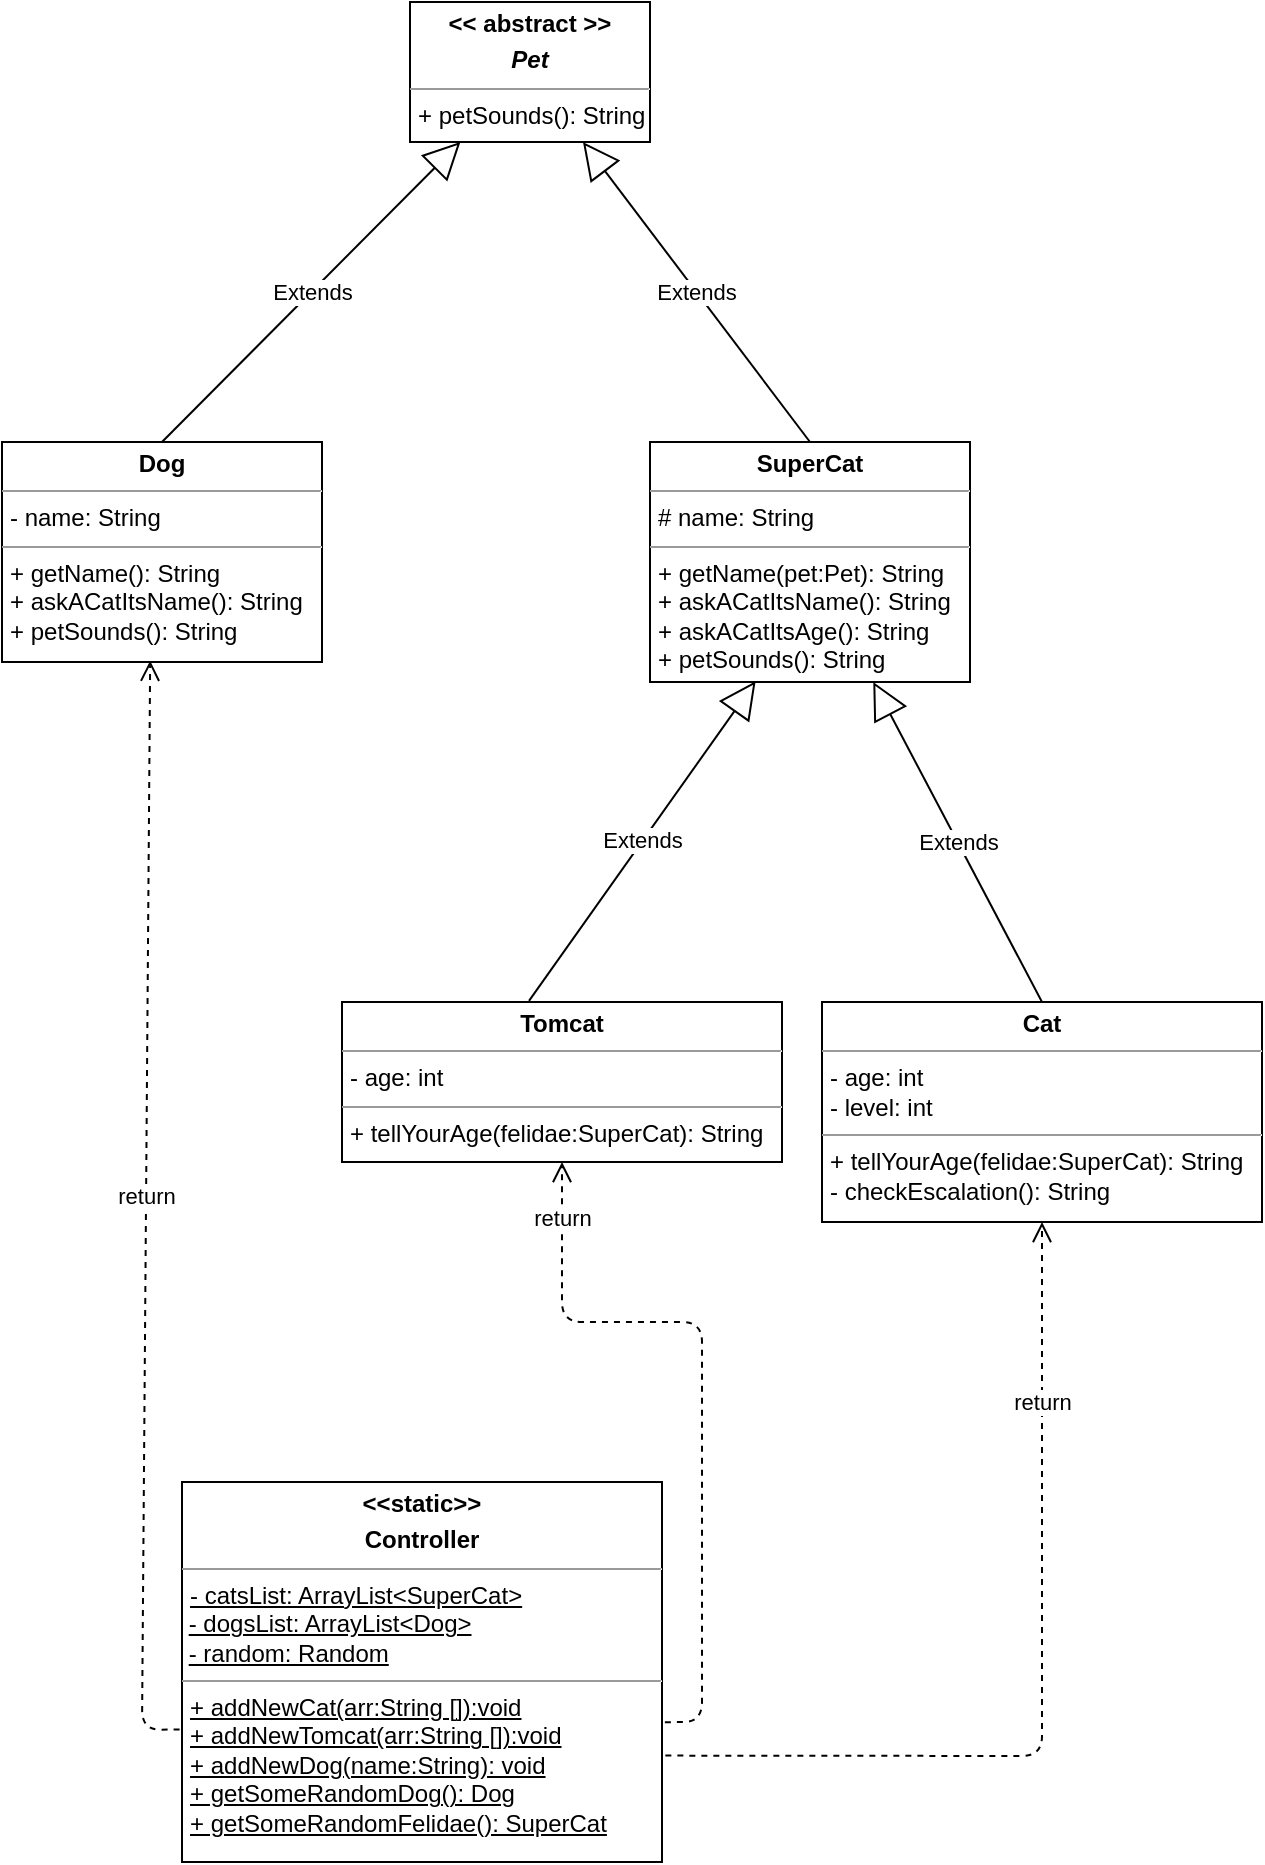 <mxfile pages="3">
    <diagram name="AskACatItsAge" id="DpLw6PZjZQ7TQEPxX2lx">
        <mxGraphModel dx="847" dy="427" grid="1" gridSize="10" guides="1" tooltips="1" connect="1" arrows="1" fold="1" page="1" pageScale="1" pageWidth="827" pageHeight="1169" math="0" shadow="0">
            <root>
                <mxCell id="TSDw7aBspsEVQ6Ing-Lo-0"/>
                <mxCell id="TSDw7aBspsEVQ6Ing-Lo-1" parent="TSDw7aBspsEVQ6Ing-Lo-0"/>
                <mxCell id="TSDw7aBspsEVQ6Ing-Lo-2" value="&lt;p style=&quot;margin: 0px ; margin-top: 4px ; text-align: center&quot;&gt;&lt;b&gt;SuperCat&lt;/b&gt;&lt;/p&gt;&lt;hr size=&quot;1&quot;&gt;&lt;p style=&quot;margin: 0px ; margin-left: 4px&quot;&gt;# name: String&lt;/p&gt;&lt;hr size=&quot;1&quot;&gt;&lt;p style=&quot;margin: 0px ; margin-left: 4px&quot;&gt;&lt;span&gt;+ getName(pet:Pet): String&lt;/span&gt;&lt;br&gt;&lt;/p&gt;&lt;p style=&quot;margin: 0px ; margin-left: 4px&quot;&gt;+ askACatItsName(): String&lt;br&gt;&lt;/p&gt;&lt;p style=&quot;margin: 0px ; margin-left: 4px&quot;&gt;+ askACatItsAge(): String&lt;br&gt;&lt;/p&gt;&lt;p style=&quot;margin: 0px ; margin-left: 4px&quot;&gt;+ petSounds(): String&lt;br&gt;&lt;/p&gt;" style="verticalAlign=top;align=left;overflow=fill;fontSize=12;fontFamily=Helvetica;html=1;" parent="TSDw7aBspsEVQ6Ing-Lo-1" vertex="1">
                    <mxGeometry x="474" y="280" width="160" height="120" as="geometry"/>
                </mxCell>
                <mxCell id="TSDw7aBspsEVQ6Ing-Lo-3" value="&lt;p style=&quot;margin: 0px ; margin-top: 4px ; text-align: center&quot;&gt;&lt;b&gt;&amp;lt;&amp;lt;static&amp;gt;&amp;gt;&lt;/b&gt;&lt;b&gt;&lt;br&gt;&lt;/b&gt;&lt;/p&gt;&lt;p style=&quot;margin: 0px ; margin-top: 4px ; text-align: center&quot;&gt;&lt;b&gt;Controller&lt;/b&gt;&lt;/p&gt;&lt;hr size=&quot;1&quot;&gt;&lt;p style=&quot;margin: 0px ; margin-left: 4px&quot;&gt;&lt;u&gt;- catsList: ArrayList&amp;lt;SuperCat&amp;gt;&lt;/u&gt;&lt;/p&gt;&amp;nbsp;&lt;u&gt;- dogsList: ArrayList&amp;lt;Dog&amp;gt;&lt;/u&gt;&lt;br&gt;&amp;nbsp;&lt;u&gt;- random: Random&lt;/u&gt;&lt;br&gt;&lt;hr size=&quot;1&quot;&gt;&lt;p style=&quot;margin: 0px ; margin-left: 4px&quot;&gt;&lt;u&gt;+ addNewCat(arr:String []):void&lt;/u&gt;&lt;br&gt;&lt;/p&gt;&lt;p style=&quot;margin: 0px ; margin-left: 4px&quot;&gt;&lt;u&gt;+ addNewTomcat(arr:String []):void&lt;/u&gt;&lt;/p&gt;&lt;p style=&quot;margin: 0px ; margin-left: 4px&quot;&gt;&lt;u&gt;+ addNewDog(name:String): void&lt;br&gt;&lt;/u&gt;&lt;/p&gt;&lt;p style=&quot;margin: 0px ; margin-left: 4px&quot;&gt;&lt;u&gt;+ getSomeRandomDog(): Dog&lt;br&gt;&lt;/u&gt;&lt;/p&gt;&lt;p style=&quot;margin: 0px ; margin-left: 4px&quot;&gt;&lt;u&gt;+ getSomeRandomFelidae(): SuperCat&lt;/u&gt;&lt;/p&gt;&lt;p style=&quot;margin: 0px ; margin-left: 4px&quot;&gt;&lt;br&gt;&lt;/p&gt;" style="verticalAlign=top;align=left;overflow=fill;fontSize=12;fontFamily=Helvetica;html=1;" parent="TSDw7aBspsEVQ6Ing-Lo-1" vertex="1">
                    <mxGeometry x="240" y="800" width="240" height="190" as="geometry"/>
                </mxCell>
                <mxCell id="TSDw7aBspsEVQ6Ing-Lo-4" value="&lt;p style=&quot;margin: 0px ; margin-top: 4px ; text-align: center&quot;&gt;&lt;b&gt;Dog&lt;/b&gt;&lt;/p&gt;&lt;hr size=&quot;1&quot;&gt;&lt;p style=&quot;margin: 0px ; margin-left: 4px&quot;&gt;- name: String&lt;/p&gt;&lt;hr size=&quot;1&quot;&gt;&lt;p style=&quot;margin: 0px ; margin-left: 4px&quot;&gt;&lt;span&gt;+ getName(): String&lt;/span&gt;&lt;/p&gt;&lt;p style=&quot;margin: 0px ; margin-left: 4px&quot;&gt;&lt;span&gt;+ askACatItsName(): String&lt;/span&gt;&lt;br&gt;&lt;/p&gt;&lt;p style=&quot;margin: 0px ; margin-left: 4px&quot;&gt;+ petSounds(): String&lt;br&gt;&lt;/p&gt;" style="verticalAlign=top;align=left;overflow=fill;fontSize=12;fontFamily=Helvetica;html=1;" parent="TSDw7aBspsEVQ6Ing-Lo-1" vertex="1">
                    <mxGeometry x="150" y="280" width="160" height="110" as="geometry"/>
                </mxCell>
                <mxCell id="TSDw7aBspsEVQ6Ing-Lo-5" value="&lt;p style=&quot;margin: 0px ; margin-top: 4px ; text-align: center&quot;&gt;&lt;b&gt;&amp;lt;&amp;lt; abstract &amp;gt;&amp;gt;&lt;/b&gt;&lt;/p&gt;&lt;p style=&quot;margin: 0px ; margin-top: 4px ; text-align: center&quot;&gt;&lt;b&gt;&lt;i&gt;Pet&lt;/i&gt;&lt;/b&gt;&lt;/p&gt;&lt;hr size=&quot;1&quot;&gt;&lt;p style=&quot;margin: 0px ; margin-left: 4px&quot;&gt;&lt;span&gt;+ petSounds(): String&lt;/span&gt;&lt;br&gt;&lt;/p&gt;" style="verticalAlign=top;align=left;overflow=fill;fontSize=12;fontFamily=Helvetica;html=1;" parent="TSDw7aBspsEVQ6Ing-Lo-1" vertex="1">
                    <mxGeometry x="354" y="60" width="120" height="70" as="geometry"/>
                </mxCell>
                <mxCell id="TSDw7aBspsEVQ6Ing-Lo-6" value="Extends" style="endArrow=block;endSize=16;endFill=0;html=1;exitX=0.5;exitY=0;exitDx=0;exitDy=0;" parent="TSDw7aBspsEVQ6Ing-Lo-1" source="TSDw7aBspsEVQ6Ing-Lo-2" target="TSDw7aBspsEVQ6Ing-Lo-5" edge="1">
                    <mxGeometry width="160" relative="1" as="geometry">
                        <mxPoint x="420" y="130" as="sourcePoint"/>
                        <mxPoint x="410" y="140" as="targetPoint"/>
                    </mxGeometry>
                </mxCell>
                <mxCell id="TSDw7aBspsEVQ6Ing-Lo-7" value="Extends" style="endArrow=block;endSize=16;endFill=0;html=1;exitX=0.5;exitY=0;exitDx=0;exitDy=0;" parent="TSDw7aBspsEVQ6Ing-Lo-1" source="TSDw7aBspsEVQ6Ing-Lo-4" target="TSDw7aBspsEVQ6Ing-Lo-5" edge="1">
                    <mxGeometry width="160" relative="1" as="geometry">
                        <mxPoint x="80" y="150" as="sourcePoint"/>
                        <mxPoint x="240" y="150" as="targetPoint"/>
                    </mxGeometry>
                </mxCell>
                <mxCell id="TSDw7aBspsEVQ6Ing-Lo-8" value="return" style="html=1;verticalAlign=bottom;endArrow=open;dashed=1;endSize=8;entryX=0.463;entryY=0.994;entryDx=0;entryDy=0;entryPerimeter=0;exitX=-0.005;exitY=0.651;exitDx=0;exitDy=0;exitPerimeter=0;" parent="TSDw7aBspsEVQ6Ing-Lo-1" source="TSDw7aBspsEVQ6Ing-Lo-3" target="TSDw7aBspsEVQ6Ing-Lo-4" edge="1">
                    <mxGeometry relative="1" as="geometry">
                        <mxPoint x="50" y="460" as="sourcePoint"/>
                        <mxPoint x="-30" y="460" as="targetPoint"/>
                        <Array as="points">
                            <mxPoint x="220" y="924"/>
                        </Array>
                    </mxGeometry>
                </mxCell>
                <mxCell id="TSDw7aBspsEVQ6Ing-Lo-10" value="&lt;p style=&quot;margin: 0px ; margin-top: 4px ; text-align: center&quot;&gt;&lt;b&gt;Cat&lt;/b&gt;&lt;/p&gt;&lt;hr size=&quot;1&quot;&gt;&lt;p style=&quot;margin: 0px ; margin-left: 4px&quot;&gt;- age: int&lt;/p&gt;&lt;p style=&quot;margin: 0px ; margin-left: 4px&quot;&gt;- level: int&lt;br&gt;&lt;/p&gt;&lt;hr size=&quot;1&quot;&gt;&lt;p style=&quot;margin: 0px ; margin-left: 4px&quot;&gt;+ tellYourAge(felidae:SuperCat&lt;span&gt;): String&lt;/span&gt;&lt;/p&gt;&lt;p style=&quot;margin: 0px ; margin-left: 4px&quot;&gt;-&amp;nbsp;checkEscalation(): String&lt;/p&gt;" style="verticalAlign=top;align=left;overflow=fill;fontSize=12;fontFamily=Helvetica;html=1;" parent="TSDw7aBspsEVQ6Ing-Lo-1" vertex="1">
                    <mxGeometry x="560" y="560" width="220" height="110" as="geometry"/>
                </mxCell>
                <mxCell id="TSDw7aBspsEVQ6Ing-Lo-11" value="&lt;p style=&quot;margin: 0px ; margin-top: 4px ; text-align: center&quot;&gt;&lt;b&gt;Tomcat&lt;/b&gt;&lt;/p&gt;&lt;hr size=&quot;1&quot;&gt;&lt;p style=&quot;margin: 0px ; margin-left: 4px&quot;&gt;- age: int&lt;/p&gt;&lt;hr size=&quot;1&quot;&gt;&lt;p style=&quot;margin: 0px ; margin-left: 4px&quot;&gt;&lt;span&gt;+ tellYourAge(felidae:SuperCat&lt;/span&gt;&lt;span&gt;): String&lt;/span&gt;&lt;/p&gt;&lt;p style=&quot;margin: 0px ; margin-left: 4px&quot;&gt;&lt;br&gt;&lt;/p&gt;" style="verticalAlign=top;align=left;overflow=fill;fontSize=12;fontFamily=Helvetica;html=1;" parent="TSDw7aBspsEVQ6Ing-Lo-1" vertex="1">
                    <mxGeometry x="320" y="560" width="220" height="80" as="geometry"/>
                </mxCell>
                <mxCell id="TSDw7aBspsEVQ6Ing-Lo-12" value="Extends" style="endArrow=block;endSize=16;endFill=0;html=1;exitX=0.425;exitY=-0.007;exitDx=0;exitDy=0;exitPerimeter=0;entryX=0.33;entryY=0.997;entryDx=0;entryDy=0;entryPerimeter=0;" parent="TSDw7aBspsEVQ6Ing-Lo-1" source="TSDw7aBspsEVQ6Ing-Lo-11" target="TSDw7aBspsEVQ6Ing-Lo-2" edge="1">
                    <mxGeometry width="160" relative="1" as="geometry">
                        <mxPoint x="414" y="480" as="sourcePoint"/>
                        <mxPoint x="580" y="430" as="targetPoint"/>
                    </mxGeometry>
                </mxCell>
                <mxCell id="TSDw7aBspsEVQ6Ing-Lo-13" value="Extends" style="endArrow=block;endSize=16;endFill=0;html=1;exitX=0.5;exitY=0;exitDx=0;exitDy=0;" parent="TSDw7aBspsEVQ6Ing-Lo-1" source="TSDw7aBspsEVQ6Ing-Lo-10" target="TSDw7aBspsEVQ6Ing-Lo-2" edge="1">
                    <mxGeometry width="160" relative="1" as="geometry">
                        <mxPoint x="890" y="580" as="sourcePoint"/>
                        <mxPoint x="560" y="401" as="targetPoint"/>
                    </mxGeometry>
                </mxCell>
                <mxCell id="TSDw7aBspsEVQ6Ing-Lo-14" value="return" style="html=1;verticalAlign=bottom;endArrow=open;dashed=1;endSize=8;exitX=1.007;exitY=0.72;exitDx=0;exitDy=0;exitPerimeter=0;entryX=0.5;entryY=1;entryDx=0;entryDy=0;" parent="TSDw7aBspsEVQ6Ing-Lo-1" source="TSDw7aBspsEVQ6Ing-Lo-3" target="TSDw7aBspsEVQ6Ing-Lo-10" edge="1">
                    <mxGeometry x="0.565" relative="1" as="geometry">
                        <mxPoint x="590" y="920" as="sourcePoint"/>
                        <mxPoint x="670" y="681" as="targetPoint"/>
                        <Array as="points">
                            <mxPoint x="670" y="937"/>
                        </Array>
                        <mxPoint as="offset"/>
                    </mxGeometry>
                </mxCell>
                <mxCell id="xNfgmVE5-HW8Do-5377U-2" value="return" style="html=1;verticalAlign=bottom;endArrow=open;dashed=1;endSize=8;exitX=1.006;exitY=0.632;exitDx=0;exitDy=0;exitPerimeter=0;entryX=0.5;entryY=1;entryDx=0;entryDy=0;" parent="TSDw7aBspsEVQ6Ing-Lo-1" source="TSDw7aBspsEVQ6Ing-Lo-3" target="TSDw7aBspsEVQ6Ing-Lo-11" edge="1">
                    <mxGeometry x="0.799" relative="1" as="geometry">
                        <mxPoint x="450" y="896" as="sourcePoint"/>
                        <mxPoint x="479" y="640" as="targetPoint"/>
                        <Array as="points">
                            <mxPoint x="500" y="920"/>
                            <mxPoint x="500" y="720"/>
                            <mxPoint x="430" y="720"/>
                        </Array>
                        <mxPoint as="offset"/>
                    </mxGeometry>
                </mxCell>
            </root>
        </mxGraphModel>
    </diagram>
</mxfile>